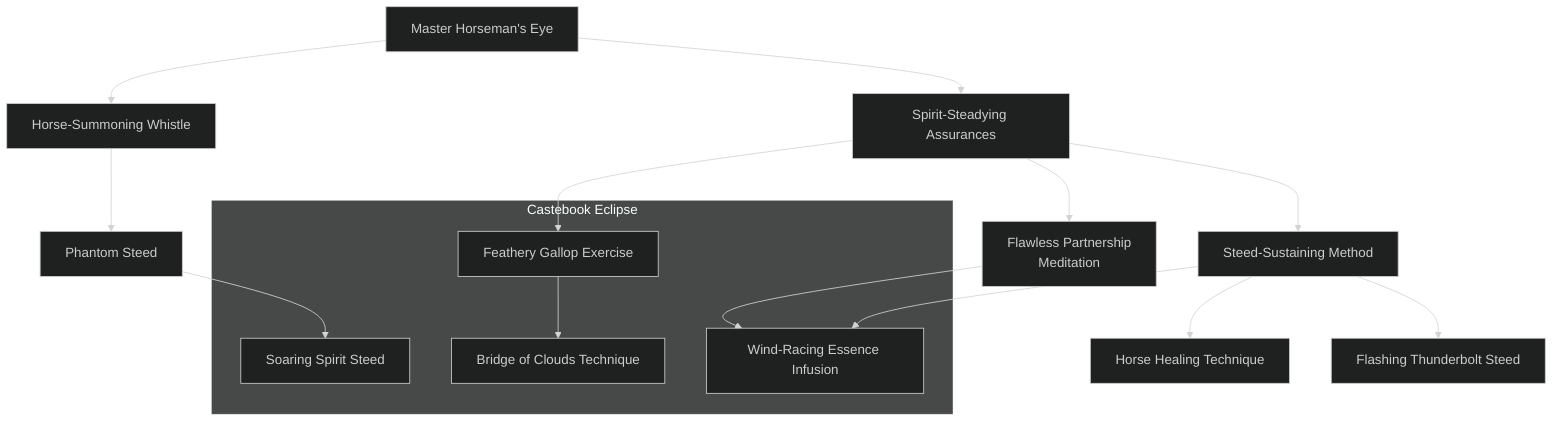 ---
config:
  theme: dark
---
flowchart TD

    master_horsemans_eye[Master Horseman's Eye]
    click master_horsemans_eye callback "
        Master Horseman's Eye<br>
        <br>
        Cost: 1 mote
        Duration: Instant
        Type: Simple
        Minimum Ride: 1
        Minimum Essence: 1
        Prerequisite Charms: None
        With but a glance, the character can evaluate the age,
        health and temperament of a mount or draft animal. The
        Charm will effortlessly penetrate the sorts of ruses used to
        pawn substandard animals off at full price.
        "

    horse_summoning_whistle[Horse-Summoning Whistle]
    master_horsemans_eye --> horse_summoning_whistle
    click horse_summoning_whistle callback "
        Horse-Summoning Whistle<br>
        <br>
        Cost: 3 motes<br>
        Duration: Instant<br>
        Type: Simple<br>
        Minimum Ride: 3<br>
        Minimum Essence: 2<br>
        Prerequisite Charms: Master Horseman's Eye<br>
        <br>
        Through the use of this Charm, the character silently
        summons her mount, which will move toward her at the best
        possible speed. This Charm has a range of (10 x the character's
        Essence) miles. The character must have built up a relationship
        with the summoned animal — typically riding and
        caring for it for several days — before it will respond to this
        Charm. While the character's steed will always respond to
        this call and will not become distracted or lost, it's still an
        animal. It can't get through locked doors or penetrate
        complex obstacles any better than it normally could.
        "

    phantom_steed[Phantom Steed]
    horse_summoning_whistle --> phantom_steed
    click phantom_steed callback "
        Phantom Steed<br>
        <br>
        Cost: 10 motes, 1 Willpower<br>
        Duration: One day<br>
        Type: Simple<br>
        Minimum Ride: 5<br>
        Minimum Essence: 3<br>
        Prerequisite Charms: Horse-Summoning Whistle<br>
        <br>
        This Charm allows a character to summon up from raw
        Essence a great white steed with a burning golden mane and
        tail. It has the same statistics as a warhorse of excellent
        quality, but it is tireless and fearless and need not eat or sleep.
        "

    spirit_steadying_assurances[Spirit-Steadying Assurances]
    master_horsemans_eye --> spirit_steadying_assurances
    click spirit_steadying_assurances callback "
        Spirit-Steadying Assurances<br>
        <br>
        Cost: 3 motes<br>
        Duration: One scene<br>
        Type: Simple<br>
        Minimum Ride: 2<br>
        Minimum Essence: 1<br>
        Prerequisite Charms: Master Horseman's Eye<br>
        <br>
        Horses' instincts are to run away from what they perceive as
        danger — the smells of fire and blood or the sounds of conflict and
        wounded animals. This often puts them at odds with adventurous
        riders, who are probably trying to reach and linger near the stimuli.
        Through the use of this Charm, a character can render her mount
        immune to terror for the rest of the scene, thus obviating the need
        for rolls to control the animal around frightening sensations.
        "

    steed_sustaining_method[Steed-Sustaining Method]
    spirit_steadying_assurances --> steed_sustaining_method
    click steed_sustaining_method callback "
        Steed-Sustaining Method<br>
        <br>
        Cost: 6 motes per mount<br>
        Duration: One day's march<br>
        Type: Simple<br>
        Minimum Ride: 5<br>
        Minimum Essence: 1<br>
        Prerequisite Charms: Spirit-Steadying Assurances<br>
        <br>
        While their speed in battle is tremendously greater than
        that of a man on foot, traveling long distances with mounts is
        often slower than walking. Mounts must be rested during the
        march and must be cared for before and after the day's travel.
        Through the use of this Charm, the character can reduce the
        need to care for animals during travel. Mounts under the effect
        of this Charm are very resistant to problems such as thrown
        shoes and injured hooves and legs. They can also keep up a brisk
        walk for an entire day without resting, even when burdened
        with armored riders or cargo panniers. Keep in mind that, unless
        this Charm is used on the characters' remounts or their pack
        animals, the characters' overall marching speed will still be
        limited by the speed of the slowest beast in the group.
        "

    horse_healing_technique[Horse Healing Technique]
    steed_sustaining_method --> horse_healing_technique
    click horse_healing_technique callback "
        Horse Healing Technique<br>
        <br>
        Cost: 4 motes, 1 health level<br>
        Duration: Instant<br>
        Type: Simple<br>
        Minimum Ride: 5<br>
        Minimum Essence: 3<br>
        Prerequisite Charms: Steed-Sustaining Method<br>
        <br>
        A sick or injured mount is a serious problem for its rider.
        Even outside of a battle, the loss of an animal can be a tremendous
        expense. By the use of this Charm, the character heals a number
        of his mount's health levels equal to his Essence rating. If the
        mount is unwounded, then this Charm cures any diseases or
        parasites the beast possesses. This Charm does not take effect
        instantly - the character must spend a scene tending to the
        mount by dressing its wounds, feeding it, currying or otherwise
        grooming it — for the healing effects to set in.
        "

    flawless_partnership_meditation[Flawless Partnership<br>Meditation]
    spirit_steadying_assurances --> flawless_partnership_meditation
    click flawless_partnership_meditation callback "
        Flawless Partnership Meditation<br>
        <br>
        Cost: 5 motes<br>
        Duration: One scene<br>
        Type: Simple<br>
        Minimum Ride: 5<br>
        Minimum Essence: 3<br>
        Prerequisite Charms: Spirit-Steadying Assurances<br>
        <br>
        Through the use of this Charm, the Exalted and her mount
        become as one. The player need never roll for her character to
        accidentally be thrown or fall from her steed. Her mount will never
        panic, and she receives a bonus equal to her Essence score to all Ride
        rolls that cause the horse to jump, rear or otherwise perform tricks.
        "

    flashing_thunderbolt_steed[Flashing Thunderbolt Steed]
    steed_sustaining_method --> flashing_thunderbolt_steed
    click flashing_thunderbolt_steed callback "
        Flashing Thunderbolt Steed<br>
        <br>
        Cost: 5 motes, 1 Willpower, 1 health level<br>
        Duration: One scene<br>
        Type: Simple<br>
        Minimum Ride: 5<br>
        Minimum Essence: 3<br>
        Prerequisite Charms: Steed-Sustaining Method<br>
        <br>
        By using this Charm, the Exalted can imbue his steed
        with endless energy. While under the effect of this Charm,
        the steed can run at full speed for a full scene (a full march,
        outside of dramatic time) without becoming fatigued. This
        Charm has no long-term ill effects on the mount — the
        Exalted pays the price in Essence and his own health.
        "

    subgraph Castebook Eclipse
        soaring_spirit_steed[Soaring Spirit Steed]
        click soaring_spirit_steed callback "
            Soaring Spirit Steed<br>
            <br>
            Cost: 15 motes, 1 Willpower<br>
            Duration: One day<br>
            Type: Simple<br>
            Minimum Ride: 5<br>
            Minimum Essence: 4<br>
            Prerequisite Charms: Phantom Steed<br>
            <br>
            This Charm summons a horse of pure Essence,
            much like Phantom Steed, except the Chosen's mount
            is also capable of flying through the air at its normal
            rate of movement, allowing its rider to traverse obstacles
            with ease.
            "

        feathery_gallop_exercise[Feathery Gallop Exercise]
        click feathery_gallop_exercise callback "
            Feathery Gallop Exercise<br>
            <br>
            Cost: 2 motes<br>
            Duration: Instant<br>
            Type: Reflexive<br>
            Minimum Ride: 4<br>
            Minimum Essence: 2<br>
            Prerequisite Charms: Spirit-Steadying Assurances<br>
            <br>
            The Exalted infuses Essence into her mount, lightening
            its steps and distributing its weight. The mount
            leaves no tracks, even in snow or soft sand, and can
            run across any surface - even mud, quicksand or
            water — at its normal speed without sinking. Note
            that the mount's hooves do still touch the surface, so
            a mount cannot run across dangerous liquids such as
            molten lava or acid without harm. The Chosen must
            spend Essence for each turn the mount passes over the
            surface, or it will sink, meaning this Charm is only
            useful for crossing short distances.
            "

        bridge_of_clouds_technique[Bridge of Clouds Technique]
        click bridge_of_clouds_technique callback "
            Bridge of Clouds Technique<br>
            <br>
            Cost: 4 motes<br>
            Duration: Instant<br>
            Type: Reflexive<br>
            Minimum Ride: 5<br>
            Minimum Essence: 3<br>
            Prerequisite Charms: Feathery Gallop Exercise<br>
            <br>
            When the Chosen uses this Charm, her mount
            can run on the empty air between two solid surfaces as
            if there were a solid, invisible bridge there. This lets
            the Exalt bridge gaps such as canyons and chasms,
            allowing horse and rider to cross. The mount moves at
            its normal speed, and the Exalted must spend Essence
            each turn of the crossing, or gravity takes hold once
            again, usually with regrettable results.
            "

        wind_racing_essence_infusion[Wind-Racing Essence Infusion]
        click wind_racing_essence_infusion callback "
            Wind-Racing Essence Infusion<br>
            <br>
            Cost: 5 motes, 1 Willpower<br>
            Duration: One scene<br>
            Type: Simple<br>
            Minimum Ride: 5<br>
            Minimum Essence: 3<br>
            Prerequisite Charms: Steed-Sustaining Method, Flawless Partnership Meditation
            <br>
            This Charm infuses the Exalted's mount with
            Essence, granting it extraordinary speed. The mount
            can run at a maximum speed of ([it's Stamina + the
            Exalt's Essence] x 10) miles per hour. The mount still
            tires at the normal rate (unless also under the effects
            of a Charm such as Flashing Thunderbolt Steed), it
            simply moves at a greater rate of speed during that
            time.
            "
    end

    phantom_steed --> soaring_spirit_steed
    spirit_steadying_assurances --> feathery_gallop_exercise
    feathery_gallop_exercise --> bridge_of_clouds_technique
    steed_sustaining_method --> wind_racing_essence_infusion
    flawless_partnership_meditation --> wind_racing_essence_infusion
